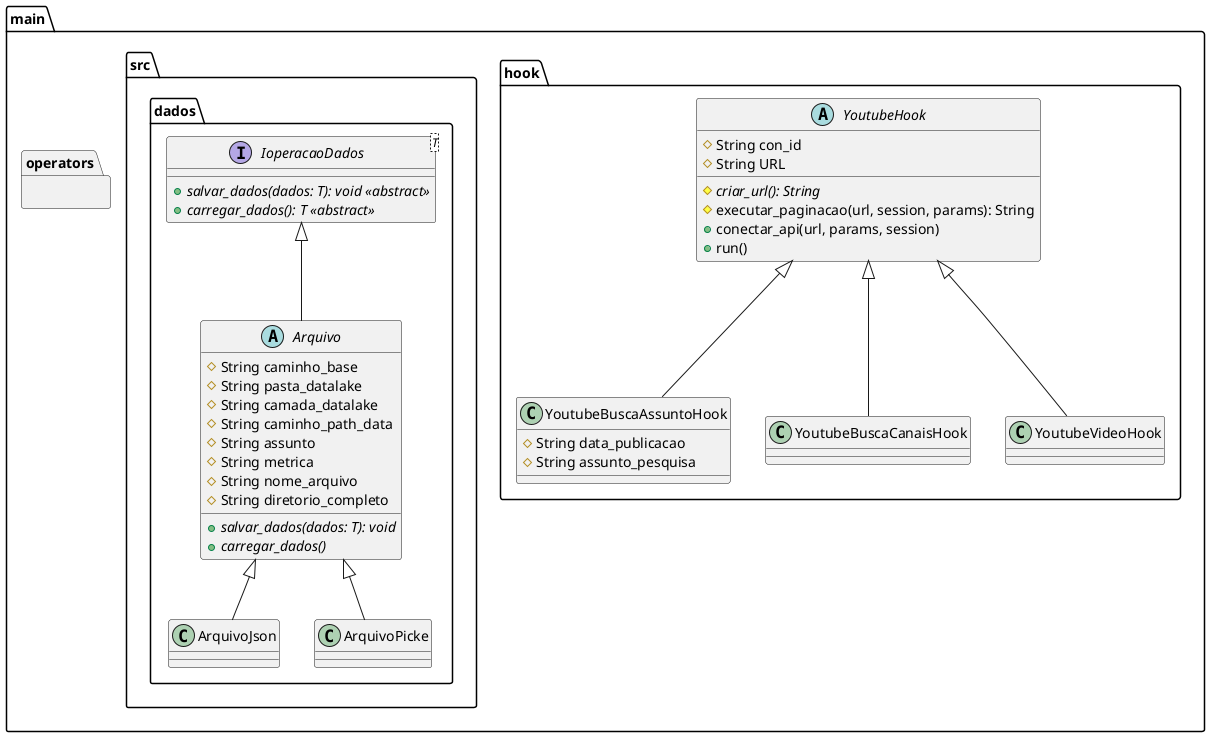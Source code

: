 @startuml  
package main {

    package hook {

        abstract class YoutubeHook {
            # String con_id
            # String URL 
            
            # {abstract} criar_url(): String
            # executar_paginacao(url, session, params): String
            + conectar_api(url, params, session)
            + run()
        }

        class YoutubeBuscaAssuntoHook extends YoutubeHook {
            # String data_publicacao
            # String assunto_pesquisa

        }

        class YoutubeBuscaCanaisHook extends YoutubeHook {
            
        }

        class YoutubeVideoHook extends YoutubeHook {

        }

    }

    package operators {

    }

    package src {
        package dados{
            interface IoperacaoDados<T> {
                + {abstract} salvar_dados(dados: T): void <<abstract>>
                + {abstract} carregar_dados(): T <<abstract>>
            }

            abstract class Arquivo extends IoperacaoDados {
                # String caminho_base
                # String pasta_datalake
                # String camada_datalake
                # String caminho_path_data
                # String assunto
                # String metrica
                # String nome_arquivo
                # String diretorio_completo

                + {abstract} salvar_dados(dados: T): void
                + {abstract} carregar_dados()
            }

            class ArquivoJson extends Arquivo {

            }

            class ArquivoPicke extends Arquivo {
                
            }
        }
    }

    

}
@enduml
